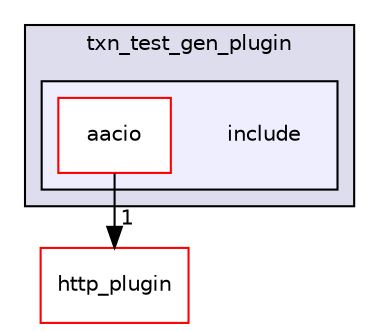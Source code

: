 digraph "plugins/txn_test_gen_plugin/include" {
  compound=true
  node [ fontsize="10", fontname="Helvetica"];
  edge [ labelfontsize="10", labelfontname="Helvetica"];
  subgraph clusterdir_539c1f15a321c3b50ab4fb1c418214b0 {
    graph [ bgcolor="#ddddee", pencolor="black", label="txn_test_gen_plugin" fontname="Helvetica", fontsize="10", URL="dir_539c1f15a321c3b50ab4fb1c418214b0.html"]
  subgraph clusterdir_a511c936e0fcbab5aa727e39b5af10c5 {
    graph [ bgcolor="#eeeeff", pencolor="black", label="" URL="dir_a511c936e0fcbab5aa727e39b5af10c5.html"];
    dir_a511c936e0fcbab5aa727e39b5af10c5 [shape=plaintext label="include"];
    dir_666a30e2a074402f8e55b2695bb21c40 [shape=box label="aacio" color="red" fillcolor="white" style="filled" URL="dir_666a30e2a074402f8e55b2695bb21c40.html"];
  }
  }
  dir_f833ff7a85c55360bd990f87a6f90636 [shape=box label="http_plugin" fillcolor="white" style="filled" color="red" URL="dir_f833ff7a85c55360bd990f87a6f90636.html"];
  dir_666a30e2a074402f8e55b2695bb21c40->dir_f833ff7a85c55360bd990f87a6f90636 [headlabel="1", labeldistance=1.5 headhref="dir_001878_001856.html"];
}
